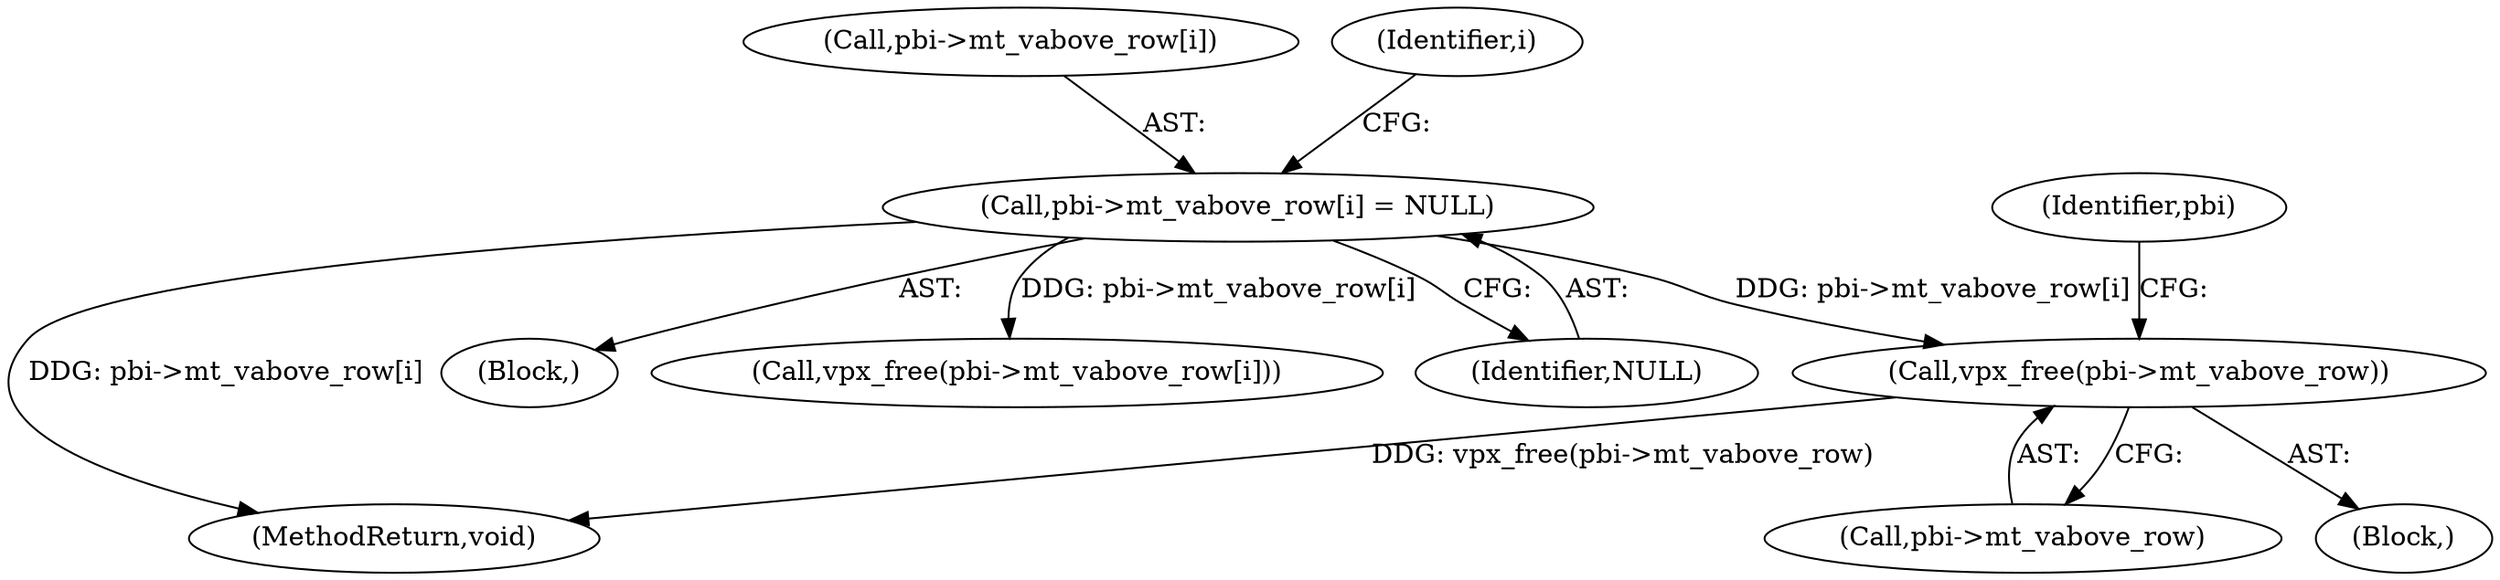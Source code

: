 digraph "1_Android_6886e8e0a9db2dbad723dc37a548233e004b33bc_3@API" {
"1000223" [label="(Call,vpx_free(pbi->mt_vabove_row))"];
"1000216" [label="(Call,pbi->mt_vabove_row[i] = NULL)"];
"1000229" [label="(Identifier,pbi)"];
"1000217" [label="(Call,pbi->mt_vabove_row[i])"];
"1000224" [label="(Call,pbi->mt_vabove_row)"];
"1000223" [label="(Call,vpx_free(pbi->mt_vabove_row))"];
"1000343" [label="(MethodReturn,void)"];
"1000216" [label="(Call,pbi->mt_vabove_row[i] = NULL)"];
"1000208" [label="(Identifier,i)"];
"1000199" [label="(Block,)"];
"1000209" [label="(Block,)"];
"1000210" [label="(Call,vpx_free(pbi->mt_vabove_row[i]))"];
"1000222" [label="(Identifier,NULL)"];
"1000223" -> "1000199"  [label="AST: "];
"1000223" -> "1000224"  [label="CFG: "];
"1000224" -> "1000223"  [label="AST: "];
"1000229" -> "1000223"  [label="CFG: "];
"1000223" -> "1000343"  [label="DDG: vpx_free(pbi->mt_vabove_row)"];
"1000216" -> "1000223"  [label="DDG: pbi->mt_vabove_row[i]"];
"1000216" -> "1000209"  [label="AST: "];
"1000216" -> "1000222"  [label="CFG: "];
"1000217" -> "1000216"  [label="AST: "];
"1000222" -> "1000216"  [label="AST: "];
"1000208" -> "1000216"  [label="CFG: "];
"1000216" -> "1000343"  [label="DDG: pbi->mt_vabove_row[i]"];
"1000216" -> "1000210"  [label="DDG: pbi->mt_vabove_row[i]"];
}
